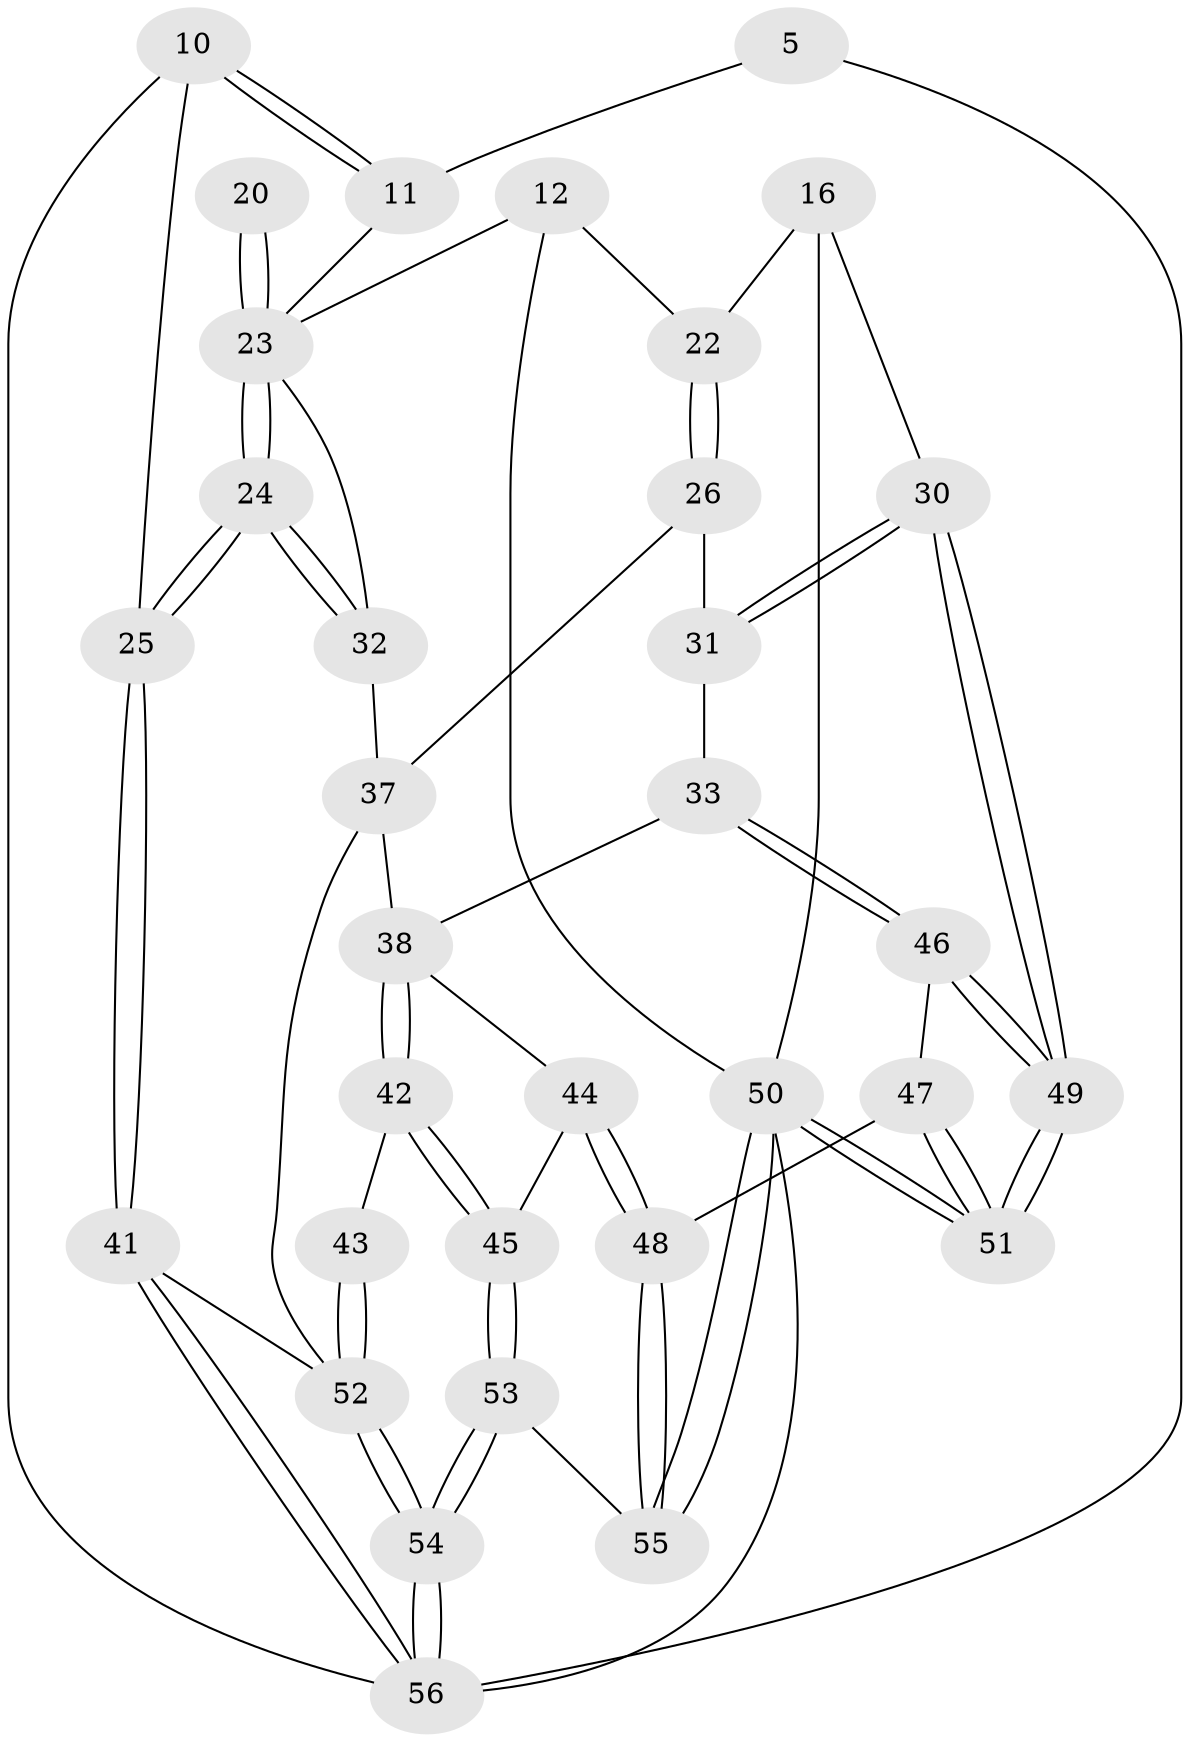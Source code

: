 // original degree distribution, {3: 0.03571428571428571, 5: 0.5, 6: 0.21428571428571427, 4: 0.25}
// Generated by graph-tools (version 1.1) at 2025/04/03/04/25 22:04:35]
// undirected, 33 vertices, 77 edges
graph export_dot {
graph [start="1"]
  node [color=gray90,style=filled];
  5 [pos="+0.22756364663956483+0"];
  10 [pos="+0+0.11374986369552716"];
  11 [pos="+0+0.1435060748844362",super="+9"];
  12 [pos="+0.5058505262313737+0.15309025783312677",super="+6"];
  16 [pos="+0.7773353011070797+0.27504829294735167",super="+14+15"];
  20 [pos="+0.321770672005739+0.335759284924551"];
  22 [pos="+0.7724799076593852+0.2777669424432546",super="+13"];
  23 [pos="+0.11326065672780322+0.4536412397534828",super="+17+18+21"];
  24 [pos="+0.04015551412606207+0.5382667763218031"];
  25 [pos="+0+0.6159186223717698"];
  26 [pos="+0.7643306250767914+0.2907729637225885"];
  30 [pos="+1+0.5729641135912131"];
  31 [pos="+0.7740741717728677+0.5221338011486233"];
  32 [pos="+0.2210726265408461+0.6162285765259159",super="+29"];
  33 [pos="+0.6612166396239307+0.6183305331020098"];
  37 [pos="+0.28075148953418966+0.6530922336241171",super="+36+28"];
  38 [pos="+0.410971231551251+0.7157749716465918",super="+35"];
  41 [pos="+0+0.639206402601961"];
  42 [pos="+0.43027632977662617+0.8112626008653065"];
  43 [pos="+0.37799138986620273+0.8356361297316193"];
  44 [pos="+0.5277789509587337+0.8148538570999969"];
  45 [pos="+0.43833736968152764+0.8151932532041258"];
  46 [pos="+0.7858755415720745+0.7721132971366259"];
  47 [pos="+0.7395506868379175+0.8587744422854109"];
  48 [pos="+0.663739434742477+0.9274355703215202"];
  49 [pos="+1+0.7273359717283576"];
  50 [pos="+1+1",super="+3"];
  51 [pos="+1+1"];
  52 [pos="+0.23194901677575008+1",super="+40+39"];
  53 [pos="+0.5044750457639977+1"];
  54 [pos="+0.22204483078188064+1"];
  55 [pos="+0.6074225239283622+1"];
  56 [pos="+0+1",super="+4"];
  5 -- 56;
  5 -- 11;
  10 -- 11;
  10 -- 11;
  10 -- 25;
  10 -- 56;
  11 -- 23 [weight=2];
  12 -- 50;
  12 -- 22;
  12 -- 23 [weight=2];
  16 -- 22 [weight=2];
  16 -- 50 [weight=2];
  16 -- 30;
  20 -- 23 [weight=3];
  20 -- 23;
  22 -- 26;
  22 -- 26;
  23 -- 24;
  23 -- 24;
  23 -- 32;
  24 -- 25;
  24 -- 25;
  24 -- 32;
  24 -- 32;
  25 -- 41;
  25 -- 41;
  26 -- 31;
  26 -- 37;
  30 -- 31;
  30 -- 31;
  30 -- 49;
  30 -- 49;
  31 -- 33;
  32 -- 37 [weight=2];
  33 -- 46;
  33 -- 46;
  33 -- 38;
  37 -- 52;
  37 -- 38 [weight=2];
  38 -- 42;
  38 -- 42;
  38 -- 44;
  41 -- 56;
  41 -- 56;
  41 -- 52;
  42 -- 43;
  42 -- 45;
  42 -- 45;
  43 -- 52 [weight=2];
  43 -- 52;
  44 -- 45;
  44 -- 48;
  44 -- 48;
  45 -- 53;
  45 -- 53;
  46 -- 47;
  46 -- 49;
  46 -- 49;
  47 -- 48;
  47 -- 51;
  47 -- 51;
  48 -- 55;
  48 -- 55;
  49 -- 51;
  49 -- 51;
  50 -- 51;
  50 -- 51;
  50 -- 55;
  50 -- 55;
  50 -- 56 [weight=2];
  52 -- 54;
  52 -- 54;
  53 -- 54;
  53 -- 54;
  53 -- 55;
  54 -- 56;
  54 -- 56;
}
